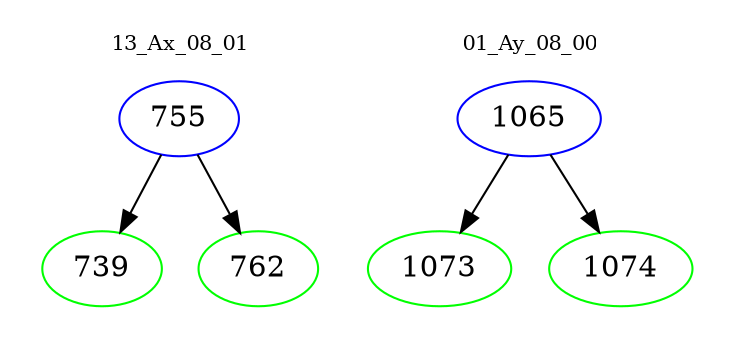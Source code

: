 digraph{
subgraph cluster_0 {
color = white
label = "13_Ax_08_01";
fontsize=10;
T0_755 [label="755", color="blue"]
T0_755 -> T0_739 [color="black"]
T0_739 [label="739", color="green"]
T0_755 -> T0_762 [color="black"]
T0_762 [label="762", color="green"]
}
subgraph cluster_1 {
color = white
label = "01_Ay_08_00";
fontsize=10;
T1_1065 [label="1065", color="blue"]
T1_1065 -> T1_1073 [color="black"]
T1_1073 [label="1073", color="green"]
T1_1065 -> T1_1074 [color="black"]
T1_1074 [label="1074", color="green"]
}
}
